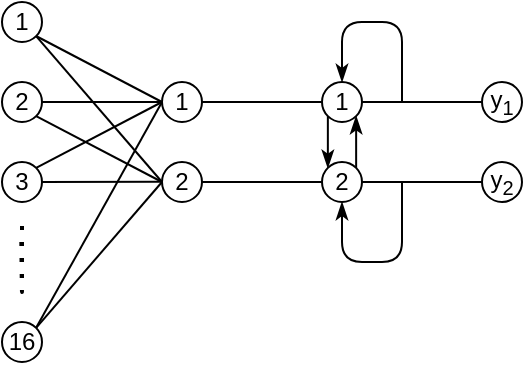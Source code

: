 <mxfile version="14.4.9" type="github">
  <diagram id="hZ2vIv_0rQPYr8Y93rUW" name="Page-1">
    <mxGraphModel dx="569" dy="305" grid="1" gridSize="10" guides="1" tooltips="1" connect="1" arrows="1" fold="1" page="1" pageScale="1" pageWidth="850" pageHeight="1100" math="0" shadow="0">
      <root>
        <mxCell id="0" />
        <mxCell id="1" parent="0" />
        <mxCell id="_bT4dvDDYb0MCCJgPrF7-1" value="1" style="ellipse;whiteSpace=wrap;html=1;aspect=fixed;" vertex="1" parent="1">
          <mxGeometry x="30" y="310" width="20" height="20" as="geometry" />
        </mxCell>
        <mxCell id="_bT4dvDDYb0MCCJgPrF7-12" style="orthogonalLoop=1;jettySize=auto;html=1;exitX=1;exitY=0.5;exitDx=0;exitDy=0;entryX=0;entryY=0.5;entryDx=0;entryDy=0;rounded=0;endArrow=none;endFill=0;" edge="1" parent="1" source="_bT4dvDDYb0MCCJgPrF7-2" target="_bT4dvDDYb0MCCJgPrF7-7">
          <mxGeometry relative="1" as="geometry" />
        </mxCell>
        <mxCell id="_bT4dvDDYb0MCCJgPrF7-16" style="edgeStyle=none;rounded=0;orthogonalLoop=1;jettySize=auto;html=1;exitX=1;exitY=1;exitDx=0;exitDy=0;endArrow=none;endFill=0;strokeColor=#000000;" edge="1" parent="1" source="_bT4dvDDYb0MCCJgPrF7-2">
          <mxGeometry relative="1" as="geometry">
            <mxPoint x="110" y="400" as="targetPoint" />
          </mxGeometry>
        </mxCell>
        <mxCell id="_bT4dvDDYb0MCCJgPrF7-2" value="2" style="ellipse;whiteSpace=wrap;html=1;aspect=fixed;" vertex="1" parent="1">
          <mxGeometry x="30" y="350" width="20" height="20" as="geometry" />
        </mxCell>
        <mxCell id="_bT4dvDDYb0MCCJgPrF7-3" value="" style="endArrow=none;dashed=1;html=1;dashPattern=1 3;strokeWidth=2;" edge="1" parent="1" source="_bT4dvDDYb0MCCJgPrF7-5">
          <mxGeometry width="50" height="50" relative="1" as="geometry">
            <mxPoint x="40" y="420" as="sourcePoint" />
            <mxPoint x="40" y="400" as="targetPoint" />
          </mxGeometry>
        </mxCell>
        <mxCell id="_bT4dvDDYb0MCCJgPrF7-14" style="edgeStyle=none;rounded=0;orthogonalLoop=1;jettySize=auto;html=1;exitX=1;exitY=0;exitDx=0;exitDy=0;endArrow=none;endFill=0;strokeColor=#000000;" edge="1" parent="1" source="_bT4dvDDYb0MCCJgPrF7-4">
          <mxGeometry relative="1" as="geometry">
            <mxPoint x="110" y="360" as="targetPoint" />
          </mxGeometry>
        </mxCell>
        <mxCell id="_bT4dvDDYb0MCCJgPrF7-18" style="edgeStyle=none;rounded=0;orthogonalLoop=1;jettySize=auto;html=1;exitX=1;exitY=0;exitDx=0;exitDy=0;endArrow=none;endFill=0;strokeColor=#000000;" edge="1" parent="1" source="_bT4dvDDYb0MCCJgPrF7-4">
          <mxGeometry relative="1" as="geometry">
            <mxPoint x="110" y="400" as="targetPoint" />
          </mxGeometry>
        </mxCell>
        <mxCell id="_bT4dvDDYb0MCCJgPrF7-4" value="16" style="ellipse;whiteSpace=wrap;html=1;aspect=fixed;" vertex="1" parent="1">
          <mxGeometry x="30" y="470" width="20" height="20" as="geometry" />
        </mxCell>
        <mxCell id="_bT4dvDDYb0MCCJgPrF7-13" style="edgeStyle=none;rounded=0;orthogonalLoop=1;jettySize=auto;html=1;exitX=1;exitY=0;exitDx=0;exitDy=0;entryX=0;entryY=0.5;entryDx=0;entryDy=0;endArrow=none;endFill=0;strokeColor=#000000;" edge="1" parent="1" source="_bT4dvDDYb0MCCJgPrF7-5" target="_bT4dvDDYb0MCCJgPrF7-7">
          <mxGeometry relative="1" as="geometry" />
        </mxCell>
        <mxCell id="_bT4dvDDYb0MCCJgPrF7-17" style="edgeStyle=none;rounded=0;orthogonalLoop=1;jettySize=auto;html=1;exitX=1;exitY=0.5;exitDx=0;exitDy=0;endArrow=none;endFill=0;strokeColor=#000000;" edge="1" parent="1" source="_bT4dvDDYb0MCCJgPrF7-5">
          <mxGeometry relative="1" as="geometry">
            <mxPoint x="110" y="399.857" as="targetPoint" />
          </mxGeometry>
        </mxCell>
        <mxCell id="_bT4dvDDYb0MCCJgPrF7-5" value="3" style="ellipse;whiteSpace=wrap;html=1;aspect=fixed;" vertex="1" parent="1">
          <mxGeometry x="30" y="390" width="20" height="20" as="geometry" />
        </mxCell>
        <mxCell id="_bT4dvDDYb0MCCJgPrF7-6" value="" style="endArrow=none;dashed=1;html=1;dashPattern=1 3;strokeWidth=2;" edge="1" parent="1">
          <mxGeometry width="50" height="50" relative="1" as="geometry">
            <mxPoint x="39.66" y="430.0" as="sourcePoint" />
            <mxPoint x="40" y="420" as="targetPoint" />
            <Array as="points">
              <mxPoint x="40" y="460" />
            </Array>
          </mxGeometry>
        </mxCell>
        <mxCell id="_bT4dvDDYb0MCCJgPrF7-19" style="edgeStyle=none;rounded=0;orthogonalLoop=1;jettySize=auto;html=1;endArrow=none;endFill=0;strokeColor=#000000;entryX=0;entryY=0.5;entryDx=0;entryDy=0;" edge="1" parent="1" source="_bT4dvDDYb0MCCJgPrF7-7" target="_bT4dvDDYb0MCCJgPrF7-20">
          <mxGeometry relative="1" as="geometry">
            <mxPoint x="180" y="360" as="targetPoint" />
          </mxGeometry>
        </mxCell>
        <mxCell id="_bT4dvDDYb0MCCJgPrF7-7" value="1" style="ellipse;whiteSpace=wrap;html=1;aspect=fixed;" vertex="1" parent="1">
          <mxGeometry x="110" y="350" width="20" height="20" as="geometry" />
        </mxCell>
        <mxCell id="_bT4dvDDYb0MCCJgPrF7-22" style="edgeStyle=none;rounded=0;orthogonalLoop=1;jettySize=auto;html=1;entryX=0;entryY=0.5;entryDx=0;entryDy=0;endArrow=none;endFill=0;strokeColor=#000000;" edge="1" parent="1" source="_bT4dvDDYb0MCCJgPrF7-8" target="_bT4dvDDYb0MCCJgPrF7-21">
          <mxGeometry relative="1" as="geometry" />
        </mxCell>
        <mxCell id="_bT4dvDDYb0MCCJgPrF7-8" value="2" style="ellipse;whiteSpace=wrap;html=1;aspect=fixed;" vertex="1" parent="1">
          <mxGeometry x="110" y="390" width="20" height="20" as="geometry" />
        </mxCell>
        <mxCell id="_bT4dvDDYb0MCCJgPrF7-11" value="" style="endArrow=none;html=1;entryX=0;entryY=0.5;entryDx=0;entryDy=0;" edge="1" parent="1" target="_bT4dvDDYb0MCCJgPrF7-7">
          <mxGeometry width="50" height="50" relative="1" as="geometry">
            <mxPoint x="47" y="327" as="sourcePoint" />
            <mxPoint x="90" y="350" as="targetPoint" />
          </mxGeometry>
        </mxCell>
        <mxCell id="_bT4dvDDYb0MCCJgPrF7-15" value="" style="endArrow=none;html=1;entryX=0;entryY=0.5;entryDx=0;entryDy=0;exitX=1;exitY=1;exitDx=0;exitDy=0;" edge="1" parent="1" source="_bT4dvDDYb0MCCJgPrF7-1" target="_bT4dvDDYb0MCCJgPrF7-8">
          <mxGeometry width="50" height="50" relative="1" as="geometry">
            <mxPoint x="57" y="337" as="sourcePoint" />
            <mxPoint x="120" y="370" as="targetPoint" />
          </mxGeometry>
        </mxCell>
        <mxCell id="_bT4dvDDYb0MCCJgPrF7-23" style="edgeStyle=none;rounded=0;orthogonalLoop=1;jettySize=auto;html=1;exitX=0;exitY=1;exitDx=0;exitDy=0;entryX=0;entryY=0;entryDx=0;entryDy=0;endArrow=classicThin;endFill=1;strokeColor=#000000;" edge="1" parent="1" source="_bT4dvDDYb0MCCJgPrF7-20" target="_bT4dvDDYb0MCCJgPrF7-21">
          <mxGeometry relative="1" as="geometry" />
        </mxCell>
        <mxCell id="_bT4dvDDYb0MCCJgPrF7-27" style="edgeStyle=none;rounded=0;orthogonalLoop=1;jettySize=auto;html=1;entryX=0;entryY=0.5;entryDx=0;entryDy=0;endArrow=none;endFill=0;strokeColor=#000000;" edge="1" parent="1" source="_bT4dvDDYb0MCCJgPrF7-20" target="_bT4dvDDYb0MCCJgPrF7-25">
          <mxGeometry relative="1" as="geometry" />
        </mxCell>
        <mxCell id="_bT4dvDDYb0MCCJgPrF7-20" value="1" style="ellipse;whiteSpace=wrap;html=1;aspect=fixed;" vertex="1" parent="1">
          <mxGeometry x="190" y="350" width="20" height="20" as="geometry" />
        </mxCell>
        <mxCell id="_bT4dvDDYb0MCCJgPrF7-24" style="edgeStyle=none;rounded=0;orthogonalLoop=1;jettySize=auto;html=1;exitX=1;exitY=0;exitDx=0;exitDy=0;entryX=1;entryY=1;entryDx=0;entryDy=0;endArrow=classicThin;endFill=1;strokeColor=#000000;" edge="1" parent="1" source="_bT4dvDDYb0MCCJgPrF7-21" target="_bT4dvDDYb0MCCJgPrF7-20">
          <mxGeometry relative="1" as="geometry" />
        </mxCell>
        <mxCell id="_bT4dvDDYb0MCCJgPrF7-28" style="edgeStyle=none;rounded=0;orthogonalLoop=1;jettySize=auto;html=1;entryX=0;entryY=0.5;entryDx=0;entryDy=0;endArrow=none;endFill=0;strokeColor=#000000;" edge="1" parent="1" source="_bT4dvDDYb0MCCJgPrF7-21" target="_bT4dvDDYb0MCCJgPrF7-26">
          <mxGeometry relative="1" as="geometry" />
        </mxCell>
        <mxCell id="_bT4dvDDYb0MCCJgPrF7-21" value="2" style="ellipse;whiteSpace=wrap;html=1;aspect=fixed;" vertex="1" parent="1">
          <mxGeometry x="190" y="390" width="20" height="20" as="geometry" />
        </mxCell>
        <mxCell id="_bT4dvDDYb0MCCJgPrF7-25" value="y&lt;sub&gt;1&lt;/sub&gt;" style="ellipse;whiteSpace=wrap;html=1;aspect=fixed;" vertex="1" parent="1">
          <mxGeometry x="270" y="350" width="20" height="20" as="geometry" />
        </mxCell>
        <mxCell id="_bT4dvDDYb0MCCJgPrF7-26" value="y&lt;sub&gt;2&lt;/sub&gt;" style="ellipse;whiteSpace=wrap;html=1;aspect=fixed;" vertex="1" parent="1">
          <mxGeometry x="270" y="390" width="20" height="20" as="geometry" />
        </mxCell>
        <mxCell id="_bT4dvDDYb0MCCJgPrF7-29" value="" style="endArrow=classicThin;html=1;strokeColor=#000000;endFill=1;entryX=0.5;entryY=0;entryDx=0;entryDy=0;" edge="1" parent="1" target="_bT4dvDDYb0MCCJgPrF7-20">
          <mxGeometry width="50" height="50" relative="1" as="geometry">
            <mxPoint x="230" y="360" as="sourcePoint" />
            <mxPoint x="190" y="360" as="targetPoint" />
            <Array as="points">
              <mxPoint x="230" y="320" />
              <mxPoint x="200" y="320" />
            </Array>
          </mxGeometry>
        </mxCell>
        <mxCell id="_bT4dvDDYb0MCCJgPrF7-30" value="" style="endArrow=classicThin;html=1;strokeColor=#000000;endFill=1;entryX=0.5;entryY=1;entryDx=0;entryDy=0;" edge="1" parent="1" target="_bT4dvDDYb0MCCJgPrF7-21">
          <mxGeometry width="50" height="50" relative="1" as="geometry">
            <mxPoint x="230" y="400" as="sourcePoint" />
            <mxPoint x="180" y="450" as="targetPoint" />
            <Array as="points">
              <mxPoint x="230" y="440" />
              <mxPoint x="200" y="440" />
            </Array>
          </mxGeometry>
        </mxCell>
      </root>
    </mxGraphModel>
  </diagram>
</mxfile>
